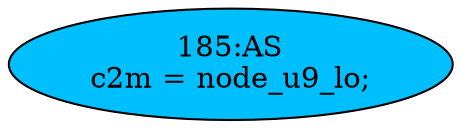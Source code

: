 strict digraph "" {
	node [label="\N"];
	"185:AS"	 [ast="<pyverilog.vparser.ast.Assign object at 0x7f85fdd57190>",
		def_var="['c2m']",
		fillcolor=deepskyblue,
		label="185:AS
c2m = node_u9_lo;",
		statements="[]",
		style=filled,
		typ=Assign,
		use_var="['node_u9_lo']"];
}
